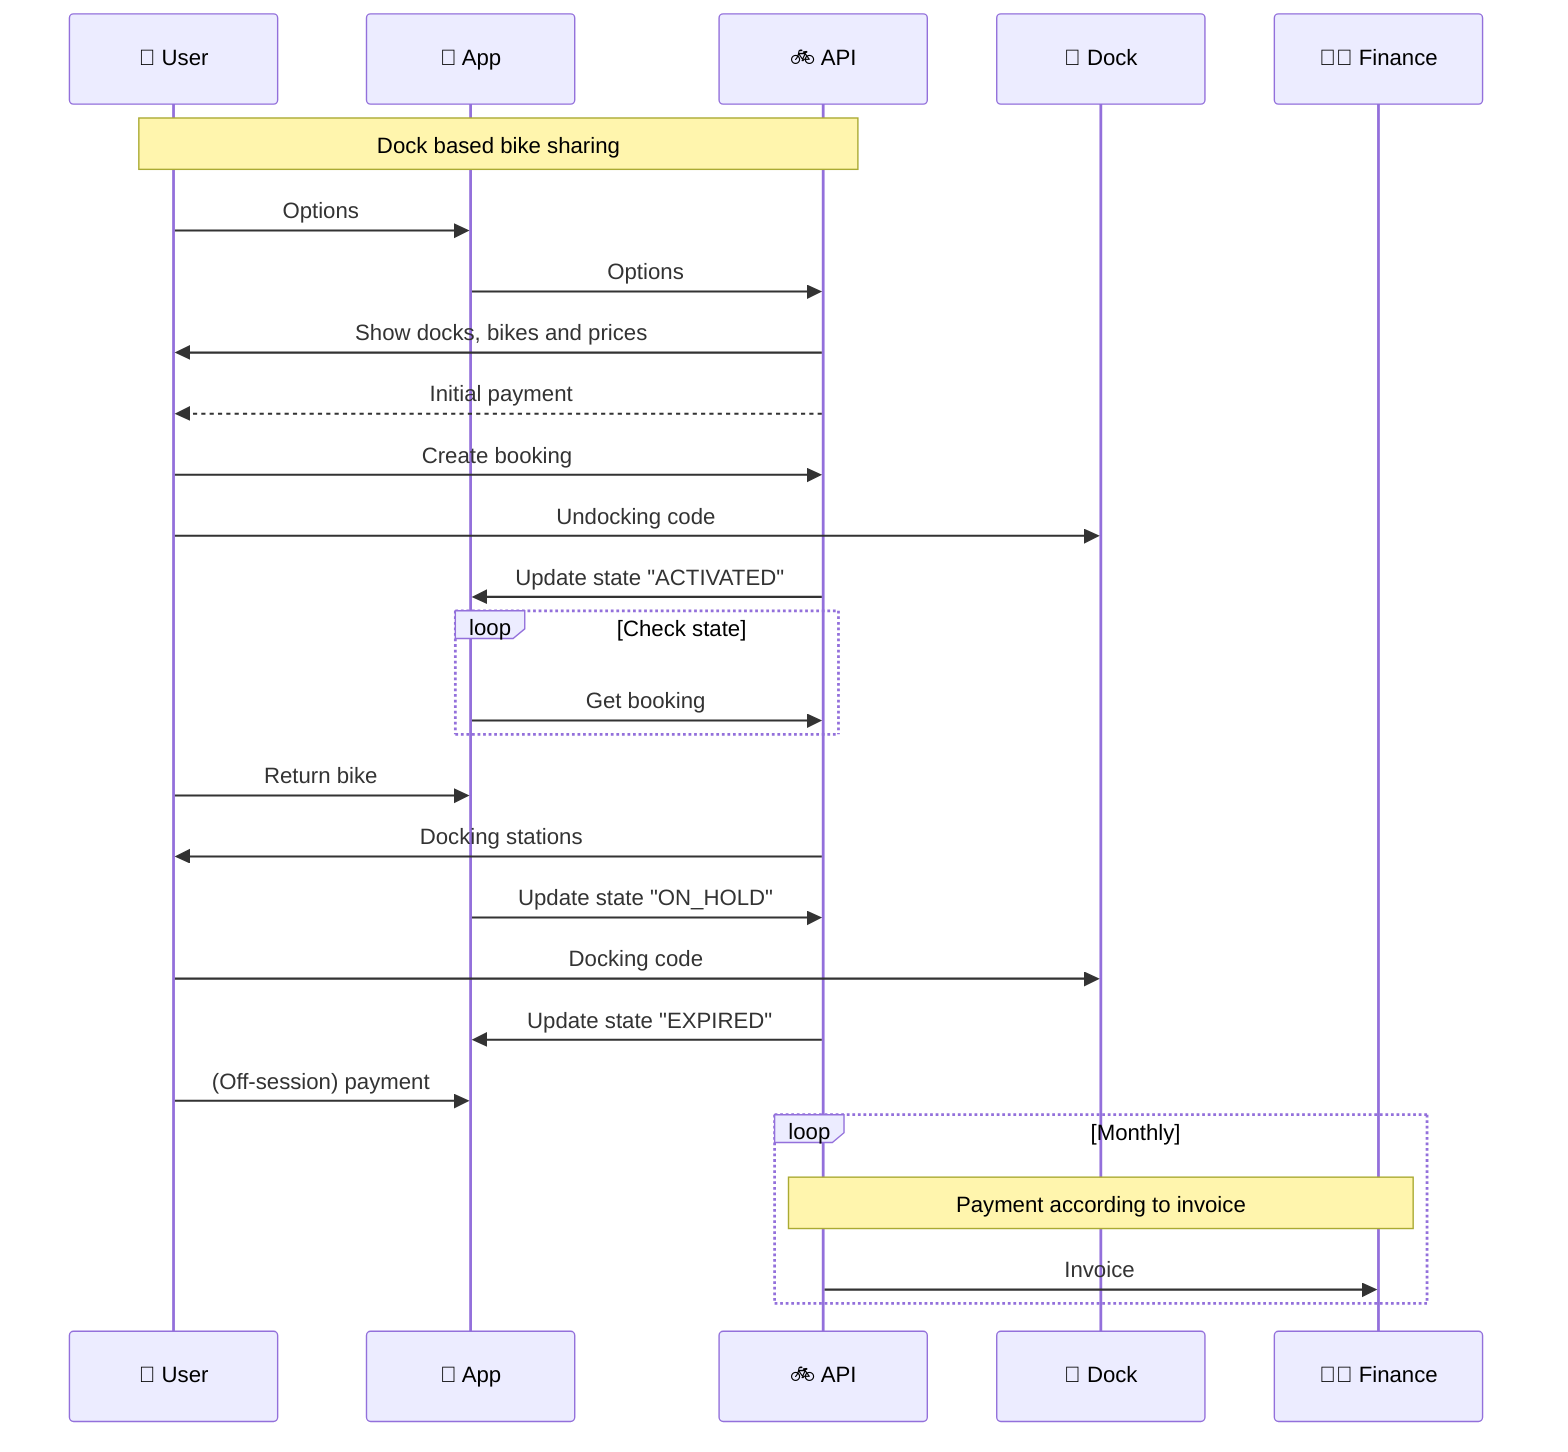 sequenceDiagram
  %% MermaidJS sequences for docked bike interaction
  %% Use https://mermaid-js.github.io/mermaid-live-editor/ to edit
  %% For docking and undocking a bike you need to provide a PIN code 
  participant User as 👤 User
  participant App as 📱 App
  participant TSP as 🚲 API
  participant Dock as 🚪 Dock
  participant Finance as 👩‍💼 Finance
  Note over User,TSP: Dock based bike sharing
  User->>App: Options
  App->>TSP: Options
  TSP->>User: Show docks, bikes and prices
  TSP-->>User: Initial payment
  User->>TSP: Create booking
  User->>Dock: Undocking code
  TSP->>App: Update state "ACTIVATED"
  loop Check state
    App->>TSP: Get booking
  end
  User->>App: Return bike
  TSP->>User: Docking stations
  App->>TSP: Update state "ON_HOLD"
  User->>Dock: Docking code
  TSP->>App: Update state "EXPIRED"
  User->>App: (Off-session) payment
  loop Monthly
    Note over TSP,Finance: Payment according to invoice
    TSP->>Finance: Invoice 
  end